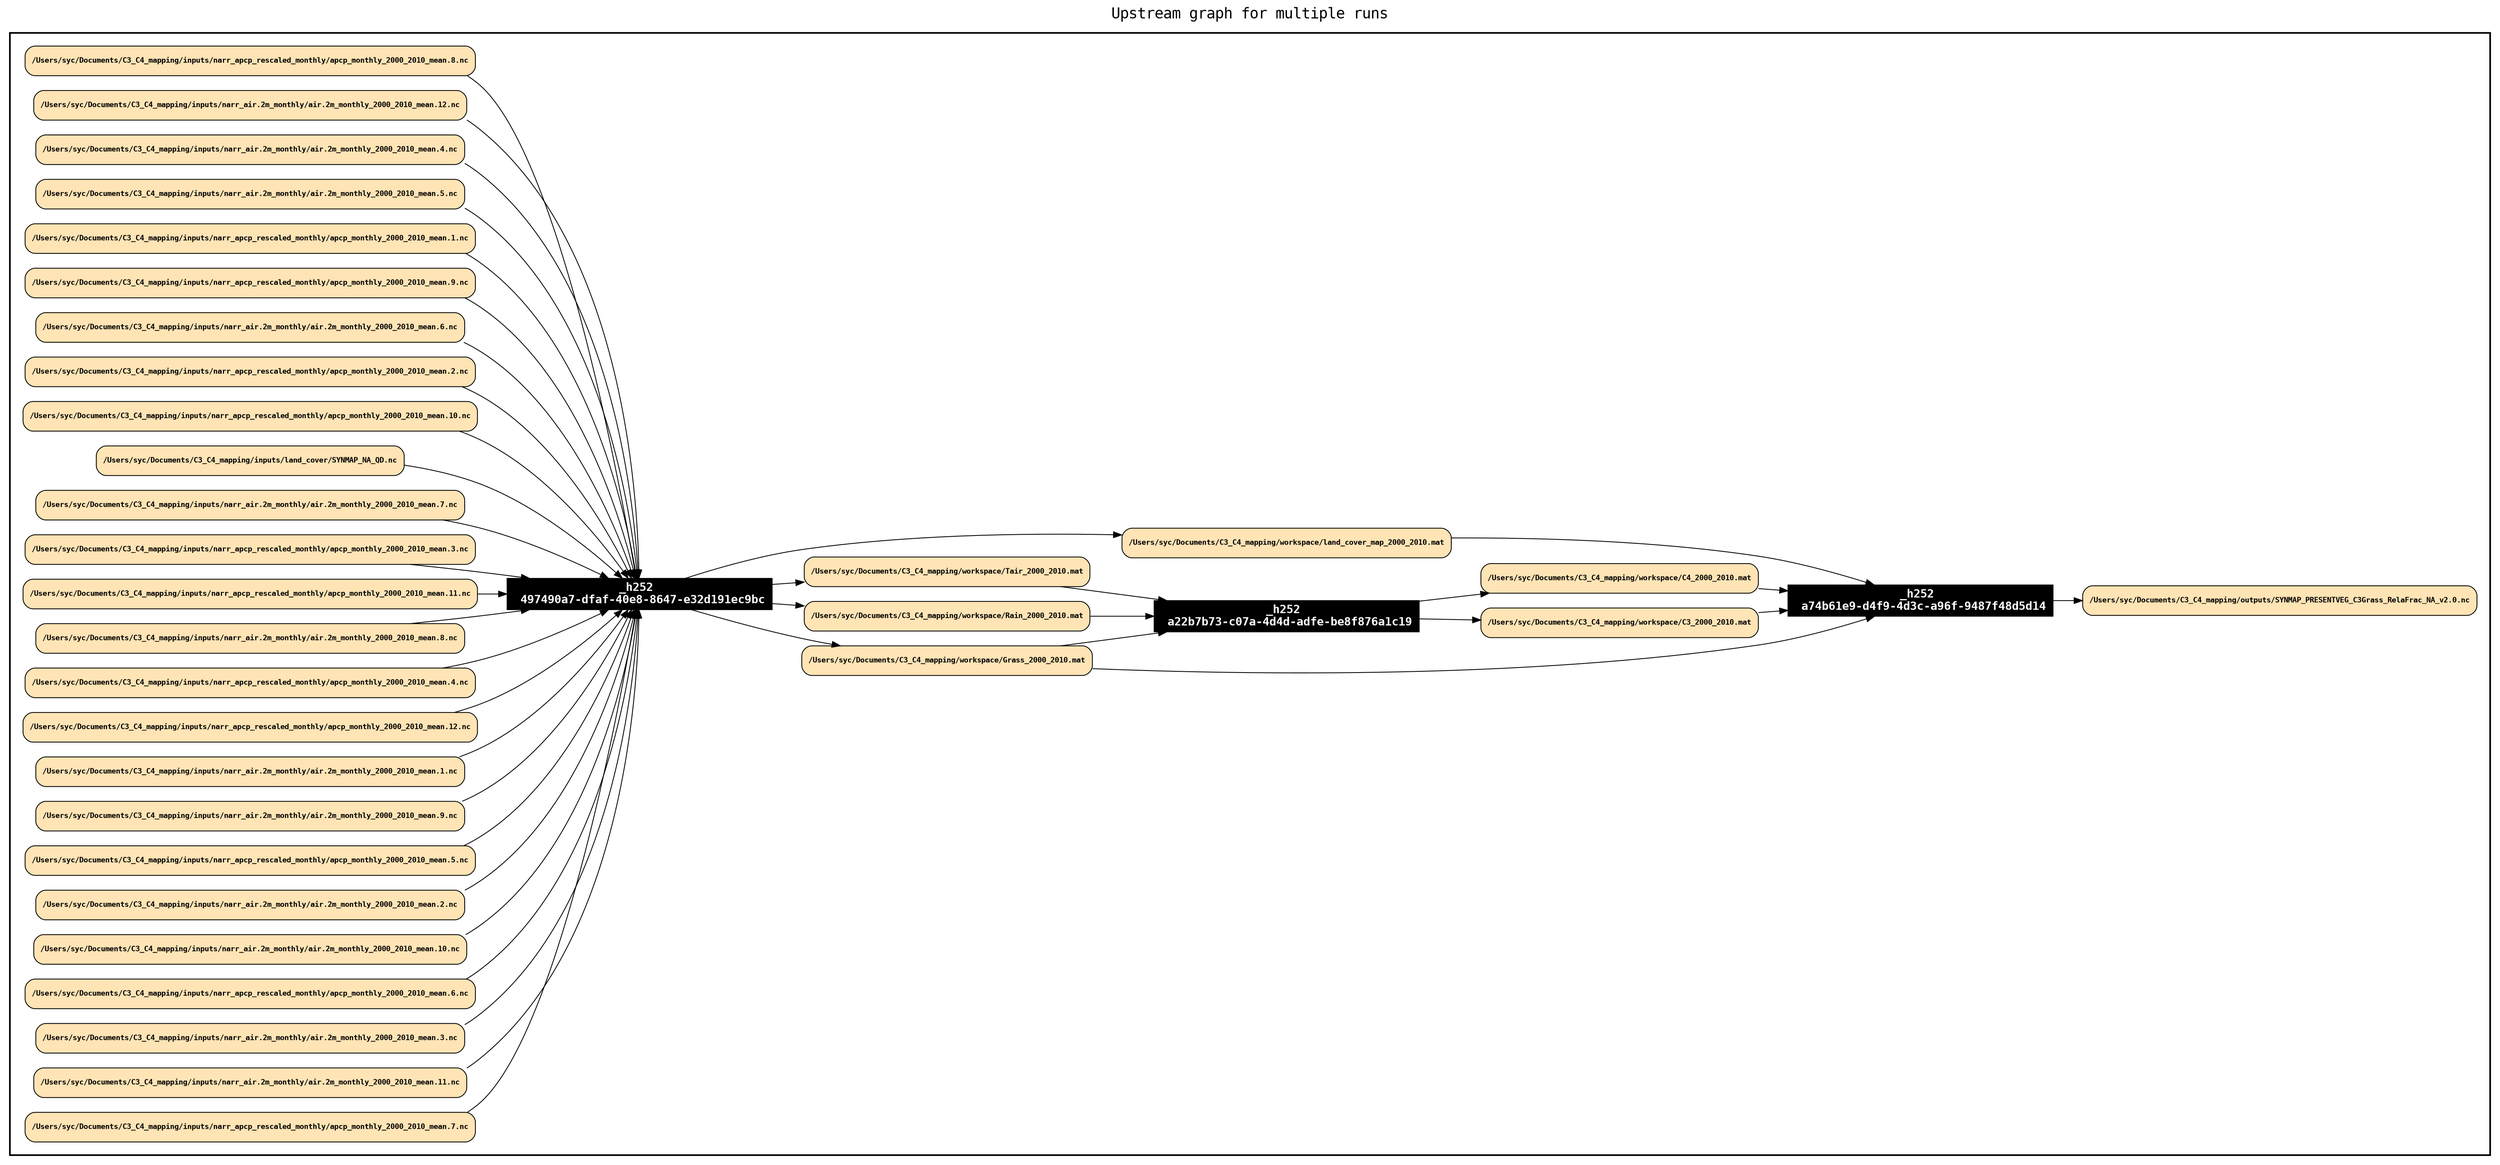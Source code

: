 
digraph yw_data_view {
rankdir=LR
fontname=Courier; fontsize=18; labelloc=t
label="Upstream graph for multiple runs"
subgraph cluster_workflow { label=""; color=black; penwidth=2
subgraph cluster_workflow_inner { label=""; color=white
node[shape=box style=filled fillcolor="black" peripheries=1 fontname="Courier-Bold" fontcolor=white]
"a22b7b73-c07a-4d4d-adfe-be8f876a1c19" [shape=record label="_h252 \n a22b7b73-c07a-4d4d-adfe-be8f876a1c19"]
"497490a7-dfaf-40e8-8647-e32d191ec9bc" [shape=record label="_h252 \n 497490a7-dfaf-40e8-8647-e32d191ec9bc"]
"a74b61e9-d4f9-4d3c-a96f-9487f48d5d14" [shape=record label="_h252 \n a74b61e9-d4f9-4d3c-a96f-9487f48d5d14"]
node[shape=box style="rounded,filled" fillcolor="#FFE4B5" peripheries=1 fontname="Courier-Bold" fontsize=9 fontcolor=black]
"/Users/syc/Documents/C3_C4_mapping/inputs/narr_apcp_rescaled_monthly/apcp_monthly_2000_2010_mean.8.nc"
"/Users/syc/Documents/C3_C4_mapping/inputs/narr_air.2m_monthly/air.2m_monthly_2000_2010_mean.12.nc"
"/Users/syc/Documents/C3_C4_mapping/inputs/narr_air.2m_monthly/air.2m_monthly_2000_2010_mean.4.nc"
"/Users/syc/Documents/C3_C4_mapping/workspace/Rain_2000_2010.mat"
"/Users/syc/Documents/C3_C4_mapping/workspace/Rain_2000_2010.mat"
"/Users/syc/Documents/C3_C4_mapping/workspace/Rain_2000_2010.mat"
"/Users/syc/Documents/C3_C4_mapping/inputs/narr_air.2m_monthly/air.2m_monthly_2000_2010_mean.5.nc"
"/Users/syc/Documents/C3_C4_mapping/inputs/narr_apcp_rescaled_monthly/apcp_monthly_2000_2010_mean.1.nc"
"/Users/syc/Documents/C3_C4_mapping/inputs/narr_apcp_rescaled_monthly/apcp_monthly_2000_2010_mean.9.nc"
"/Users/syc/Documents/C3_C4_mapping/workspace/Grass_2000_2010.mat"
"/Users/syc/Documents/C3_C4_mapping/workspace/Grass_2000_2010.mat"
"/Users/syc/Documents/C3_C4_mapping/workspace/Grass_2000_2010.mat"
"/Users/syc/Documents/C3_C4_mapping/workspace/Grass_2000_2010.mat"
"/Users/syc/Documents/C3_C4_mapping/workspace/Grass_2000_2010.mat"
"/Users/syc/Documents/C3_C4_mapping/inputs/narr_air.2m_monthly/air.2m_monthly_2000_2010_mean.6.nc"
"/Users/syc/Documents/C3_C4_mapping/inputs/narr_apcp_rescaled_monthly/apcp_monthly_2000_2010_mean.2.nc"
"/Users/syc/Documents/C3_C4_mapping/inputs/narr_apcp_rescaled_monthly/apcp_monthly_2000_2010_mean.10.nc"
"/Users/syc/Documents/C3_C4_mapping/inputs/land_cover/SYNMAP_NA_QD.nc"
"/Users/syc/Documents/C3_C4_mapping/inputs/narr_air.2m_monthly/air.2m_monthly_2000_2010_mean.7.nc"
"/Users/syc/Documents/C3_C4_mapping/inputs/narr_apcp_rescaled_monthly/apcp_monthly_2000_2010_mean.3.nc"
"/Users/syc/Documents/C3_C4_mapping/inputs/narr_apcp_rescaled_monthly/apcp_monthly_2000_2010_mean.11.nc"
"/Users/syc/Documents/C3_C4_mapping/inputs/narr_air.2m_monthly/air.2m_monthly_2000_2010_mean.8.nc"
"/Users/syc/Documents/C3_C4_mapping/inputs/narr_apcp_rescaled_monthly/apcp_monthly_2000_2010_mean.4.nc"
"/Users/syc/Documents/C3_C4_mapping/inputs/narr_apcp_rescaled_monthly/apcp_monthly_2000_2010_mean.12.nc"
"/Users/syc/Documents/C3_C4_mapping/outputs/SYNMAP_PRESENTVEG_C3Grass_RelaFrac_NA_v2.0.nc"
"/Users/syc/Documents/C3_C4_mapping/inputs/narr_air.2m_monthly/air.2m_monthly_2000_2010_mean.1.nc"
"/Users/syc/Documents/C3_C4_mapping/inputs/narr_air.2m_monthly/air.2m_monthly_2000_2010_mean.9.nc"
"/Users/syc/Documents/C3_C4_mapping/inputs/narr_apcp_rescaled_monthly/apcp_monthly_2000_2010_mean.5.nc"
"/Users/syc/Documents/C3_C4_mapping/workspace/land_cover_map_2000_2010.mat"
"/Users/syc/Documents/C3_C4_mapping/workspace/land_cover_map_2000_2010.mat"
"/Users/syc/Documents/C3_C4_mapping/workspace/land_cover_map_2000_2010.mat"
"/Users/syc/Documents/C3_C4_mapping/workspace/C3_2000_2010.mat"
"/Users/syc/Documents/C3_C4_mapping/workspace/C3_2000_2010.mat"
"/Users/syc/Documents/C3_C4_mapping/inputs/narr_air.2m_monthly/air.2m_monthly_2000_2010_mean.2.nc"
"/Users/syc/Documents/C3_C4_mapping/inputs/narr_air.2m_monthly/air.2m_monthly_2000_2010_mean.10.nc"
"/Users/syc/Documents/C3_C4_mapping/inputs/narr_apcp_rescaled_monthly/apcp_monthly_2000_2010_mean.6.nc"
"/Users/syc/Documents/C3_C4_mapping/workspace/Tair_2000_2010.mat"
"/Users/syc/Documents/C3_C4_mapping/workspace/Tair_2000_2010.mat"
"/Users/syc/Documents/C3_C4_mapping/workspace/Tair_2000_2010.mat"
"/Users/syc/Documents/C3_C4_mapping/workspace/C4_2000_2010.mat"
"/Users/syc/Documents/C3_C4_mapping/workspace/C4_2000_2010.mat"
"/Users/syc/Documents/C3_C4_mapping/inputs/narr_air.2m_monthly/air.2m_monthly_2000_2010_mean.3.nc"
"/Users/syc/Documents/C3_C4_mapping/inputs/narr_air.2m_monthly/air.2m_monthly_2000_2010_mean.11.nc"
"/Users/syc/Documents/C3_C4_mapping/inputs/narr_apcp_rescaled_monthly/apcp_monthly_2000_2010_mean.7.nc"
}}
"/Users/syc/Documents/C3_C4_mapping/inputs/narr_apcp_rescaled_monthly/apcp_monthly_2000_2010_mean.10.nc" -> "497490a7-dfaf-40e8-8647-e32d191ec9bc"
"/Users/syc/Documents/C3_C4_mapping/inputs/narr_apcp_rescaled_monthly/apcp_monthly_2000_2010_mean.2.nc" -> "497490a7-dfaf-40e8-8647-e32d191ec9bc"
"/Users/syc/Documents/C3_C4_mapping/inputs/narr_air.2m_monthly/air.2m_monthly_2000_2010_mean.6.nc" -> "497490a7-dfaf-40e8-8647-e32d191ec9bc"
"/Users/syc/Documents/C3_C4_mapping/inputs/narr_apcp_rescaled_monthly/apcp_monthly_2000_2010_mean.11.nc" -> "497490a7-dfaf-40e8-8647-e32d191ec9bc"
"/Users/syc/Documents/C3_C4_mapping/inputs/narr_apcp_rescaled_monthly/apcp_monthly_2000_2010_mean.3.nc" -> "497490a7-dfaf-40e8-8647-e32d191ec9bc"
"/Users/syc/Documents/C3_C4_mapping/inputs/narr_air.2m_monthly/air.2m_monthly_2000_2010_mean.7.nc" -> "497490a7-dfaf-40e8-8647-e32d191ec9bc"
"/Users/syc/Documents/C3_C4_mapping/inputs/land_cover/SYNMAP_NA_QD.nc" -> "497490a7-dfaf-40e8-8647-e32d191ec9bc"
"/Users/syc/Documents/C3_C4_mapping/inputs/narr_apcp_rescaled_monthly/apcp_monthly_2000_2010_mean.12.nc" -> "497490a7-dfaf-40e8-8647-e32d191ec9bc"
"/Users/syc/Documents/C3_C4_mapping/inputs/narr_apcp_rescaled_monthly/apcp_monthly_2000_2010_mean.4.nc" -> "497490a7-dfaf-40e8-8647-e32d191ec9bc"
"/Users/syc/Documents/C3_C4_mapping/inputs/narr_air.2m_monthly/air.2m_monthly_2000_2010_mean.8.nc" -> "497490a7-dfaf-40e8-8647-e32d191ec9bc"
"/Users/syc/Documents/C3_C4_mapping/inputs/narr_apcp_rescaled_monthly/apcp_monthly_2000_2010_mean.5.nc" -> "497490a7-dfaf-40e8-8647-e32d191ec9bc"
"/Users/syc/Documents/C3_C4_mapping/inputs/narr_air.2m_monthly/air.2m_monthly_2000_2010_mean.9.nc" -> "497490a7-dfaf-40e8-8647-e32d191ec9bc"
"/Users/syc/Documents/C3_C4_mapping/inputs/narr_air.2m_monthly/air.2m_monthly_2000_2010_mean.1.nc" -> "497490a7-dfaf-40e8-8647-e32d191ec9bc"
"/Users/syc/Documents/C3_C4_mapping/workspace/land_cover_map_2000_2010.mat" -> "a74b61e9-d4f9-4d3c-a96f-9487f48d5d14"
"/Users/syc/Documents/C3_C4_mapping/inputs/narr_apcp_rescaled_monthly/apcp_monthly_2000_2010_mean.6.nc" -> "497490a7-dfaf-40e8-8647-e32d191ec9bc"
"/Users/syc/Documents/C3_C4_mapping/inputs/narr_air.2m_monthly/air.2m_monthly_2000_2010_mean.10.nc" -> "497490a7-dfaf-40e8-8647-e32d191ec9bc"
"/Users/syc/Documents/C3_C4_mapping/inputs/narr_air.2m_monthly/air.2m_monthly_2000_2010_mean.2.nc" -> "497490a7-dfaf-40e8-8647-e32d191ec9bc"
"/Users/syc/Documents/C3_C4_mapping/workspace/C3_2000_2010.mat" -> "a74b61e9-d4f9-4d3c-a96f-9487f48d5d14"
"/Users/syc/Documents/C3_C4_mapping/workspace/C4_2000_2010.mat" -> "a74b61e9-d4f9-4d3c-a96f-9487f48d5d14"
"/Users/syc/Documents/C3_C4_mapping/workspace/Tair_2000_2010.mat" -> "a22b7b73-c07a-4d4d-adfe-be8f876a1c19"
"/Users/syc/Documents/C3_C4_mapping/inputs/narr_apcp_rescaled_monthly/apcp_monthly_2000_2010_mean.7.nc" -> "497490a7-dfaf-40e8-8647-e32d191ec9bc"
"/Users/syc/Documents/C3_C4_mapping/inputs/narr_air.2m_monthly/air.2m_monthly_2000_2010_mean.11.nc" -> "497490a7-dfaf-40e8-8647-e32d191ec9bc"
"/Users/syc/Documents/C3_C4_mapping/inputs/narr_air.2m_monthly/air.2m_monthly_2000_2010_mean.3.nc" -> "497490a7-dfaf-40e8-8647-e32d191ec9bc"
"/Users/syc/Documents/C3_C4_mapping/inputs/narr_apcp_rescaled_monthly/apcp_monthly_2000_2010_mean.8.nc" -> "497490a7-dfaf-40e8-8647-e32d191ec9bc"
"/Users/syc/Documents/C3_C4_mapping/inputs/narr_air.2m_monthly/air.2m_monthly_2000_2010_mean.12.nc" -> "497490a7-dfaf-40e8-8647-e32d191ec9bc"
"/Users/syc/Documents/C3_C4_mapping/inputs/narr_air.2m_monthly/air.2m_monthly_2000_2010_mean.4.nc" -> "497490a7-dfaf-40e8-8647-e32d191ec9bc"
"/Users/syc/Documents/C3_C4_mapping/inputs/narr_apcp_rescaled_monthly/apcp_monthly_2000_2010_mean.9.nc" -> "497490a7-dfaf-40e8-8647-e32d191ec9bc"
"/Users/syc/Documents/C3_C4_mapping/inputs/narr_apcp_rescaled_monthly/apcp_monthly_2000_2010_mean.1.nc" -> "497490a7-dfaf-40e8-8647-e32d191ec9bc"
"/Users/syc/Documents/C3_C4_mapping/workspace/Rain_2000_2010.mat" -> "a22b7b73-c07a-4d4d-adfe-be8f876a1c19"
"/Users/syc/Documents/C3_C4_mapping/inputs/narr_air.2m_monthly/air.2m_monthly_2000_2010_mean.5.nc" -> "497490a7-dfaf-40e8-8647-e32d191ec9bc"
"/Users/syc/Documents/C3_C4_mapping/workspace/Grass_2000_2010.mat" -> "a74b61e9-d4f9-4d3c-a96f-9487f48d5d14"
"/Users/syc/Documents/C3_C4_mapping/workspace/Grass_2000_2010.mat" -> "a22b7b73-c07a-4d4d-adfe-be8f876a1c19"
"497490a7-dfaf-40e8-8647-e32d191ec9bc" -> "/Users/syc/Documents/C3_C4_mapping/workspace/Rain_2000_2010.mat"
"497490a7-dfaf-40e8-8647-e32d191ec9bc" -> "/Users/syc/Documents/C3_C4_mapping/workspace/Grass_2000_2010.mat"
"a74b61e9-d4f9-4d3c-a96f-9487f48d5d14" -> "/Users/syc/Documents/C3_C4_mapping/outputs/SYNMAP_PRESENTVEG_C3Grass_RelaFrac_NA_v2.0.nc"
"497490a7-dfaf-40e8-8647-e32d191ec9bc" -> "/Users/syc/Documents/C3_C4_mapping/workspace/land_cover_map_2000_2010.mat"
"a22b7b73-c07a-4d4d-adfe-be8f876a1c19" -> "/Users/syc/Documents/C3_C4_mapping/workspace/C3_2000_2010.mat"
"497490a7-dfaf-40e8-8647-e32d191ec9bc" -> "/Users/syc/Documents/C3_C4_mapping/workspace/Tair_2000_2010.mat"
"a22b7b73-c07a-4d4d-adfe-be8f876a1c19" -> "/Users/syc/Documents/C3_C4_mapping/workspace/C4_2000_2010.mat"
}

